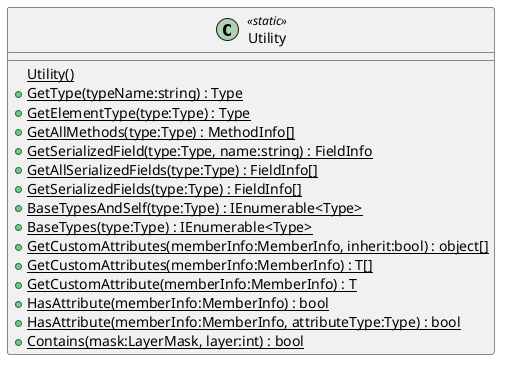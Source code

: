 @startuml
class Utility <<static>> {
    {static} Utility()
    + {static} GetType(typeName:string) : Type
    + {static} GetElementType(type:Type) : Type
    + {static} GetAllMethods(type:Type) : MethodInfo[]
    + {static} GetSerializedField(type:Type, name:string) : FieldInfo
    + {static} GetAllSerializedFields(type:Type) : FieldInfo[]
    + {static} GetSerializedFields(type:Type) : FieldInfo[]
    + {static} BaseTypesAndSelf(type:Type) : IEnumerable<Type>
    + {static} BaseTypes(type:Type) : IEnumerable<Type>
    + {static} GetCustomAttributes(memberInfo:MemberInfo, inherit:bool) : object[]
    + {static} GetCustomAttributes(memberInfo:MemberInfo) : T[]
    + {static} GetCustomAttribute(memberInfo:MemberInfo) : T
    + {static} HasAttribute(memberInfo:MemberInfo) : bool
    + {static} HasAttribute(memberInfo:MemberInfo, attributeType:Type) : bool
    + {static} Contains(mask:LayerMask, layer:int) : bool
}
@enduml
